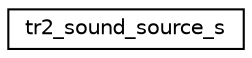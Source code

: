 digraph "Graphical Class Hierarchy"
{
 // INTERACTIVE_SVG=YES
  edge [fontname="Helvetica",fontsize="10",labelfontname="Helvetica",labelfontsize="10"];
  node [fontname="Helvetica",fontsize="10",shape=record];
  rankdir="LR";
  Node1 [label="tr2_sound_source_s",height=0.2,width=0.4,color="black", fillcolor="white", style="filled",URL="$_tomb_raider_8h.html#structtr2__sound__source__s"];
}
